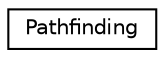 digraph "Graphical Class Hierarchy"
{
 // LATEX_PDF_SIZE
  edge [fontname="Helvetica",fontsize="10",labelfontname="Helvetica",labelfontsize="10"];
  node [fontname="Helvetica",fontsize="10",shape=record];
  rankdir="LR";
  Node0 [label="Pathfinding",height=0.2,width=0.4,color="black", fillcolor="white", style="filled",URL="$class_pathfinding.html",tooltip=" "];
}
